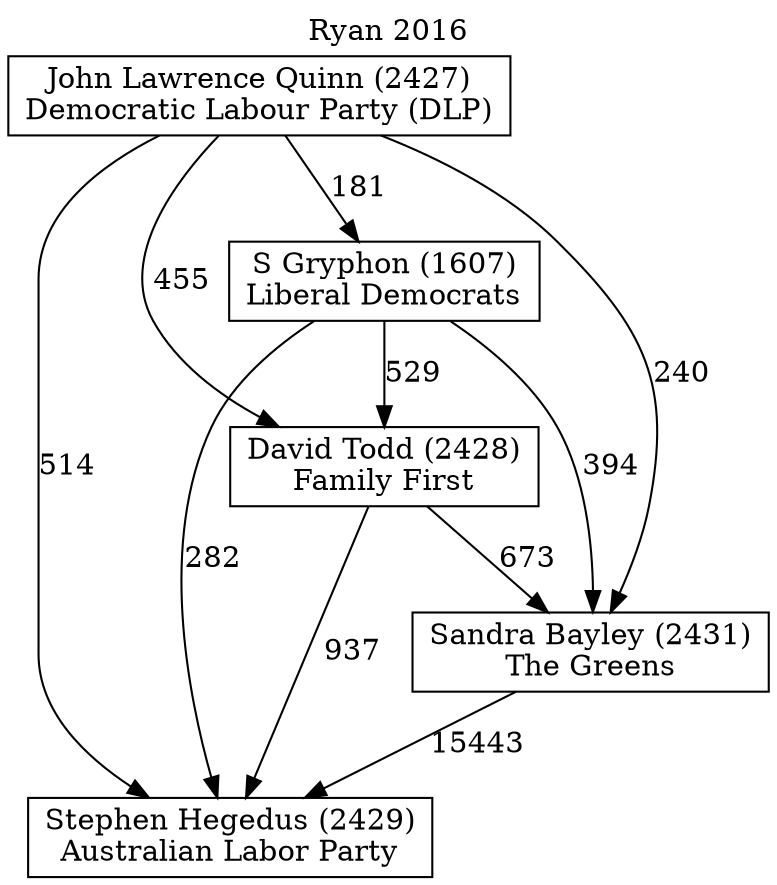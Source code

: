 // House preference flow
digraph "Stephen Hegedus (2429)_Ryan_2016" {
	graph [label="Ryan 2016" labelloc=t mclimit=10]
	node [shape=box]
	"John Lawrence Quinn (2427)" [label="John Lawrence Quinn (2427)
Democratic Labour Party (DLP)"]
	"Stephen Hegedus (2429)" [label="Stephen Hegedus (2429)
Australian Labor Party"]
	"S Gryphon (1607)" [label="S Gryphon (1607)
Liberal Democrats"]
	"Sandra Bayley (2431)" [label="Sandra Bayley (2431)
The Greens"]
	"David Todd (2428)" [label="David Todd (2428)
Family First"]
	"John Lawrence Quinn (2427)" -> "David Todd (2428)" [label=455]
	"David Todd (2428)" -> "Stephen Hegedus (2429)" [label=937]
	"Sandra Bayley (2431)" -> "Stephen Hegedus (2429)" [label=15443]
	"S Gryphon (1607)" -> "Stephen Hegedus (2429)" [label=282]
	"John Lawrence Quinn (2427)" -> "S Gryphon (1607)" [label=181]
	"S Gryphon (1607)" -> "Sandra Bayley (2431)" [label=394]
	"S Gryphon (1607)" -> "David Todd (2428)" [label=529]
	"John Lawrence Quinn (2427)" -> "Sandra Bayley (2431)" [label=240]
	"John Lawrence Quinn (2427)" -> "Stephen Hegedus (2429)" [label=514]
	"David Todd (2428)" -> "Sandra Bayley (2431)" [label=673]
}
